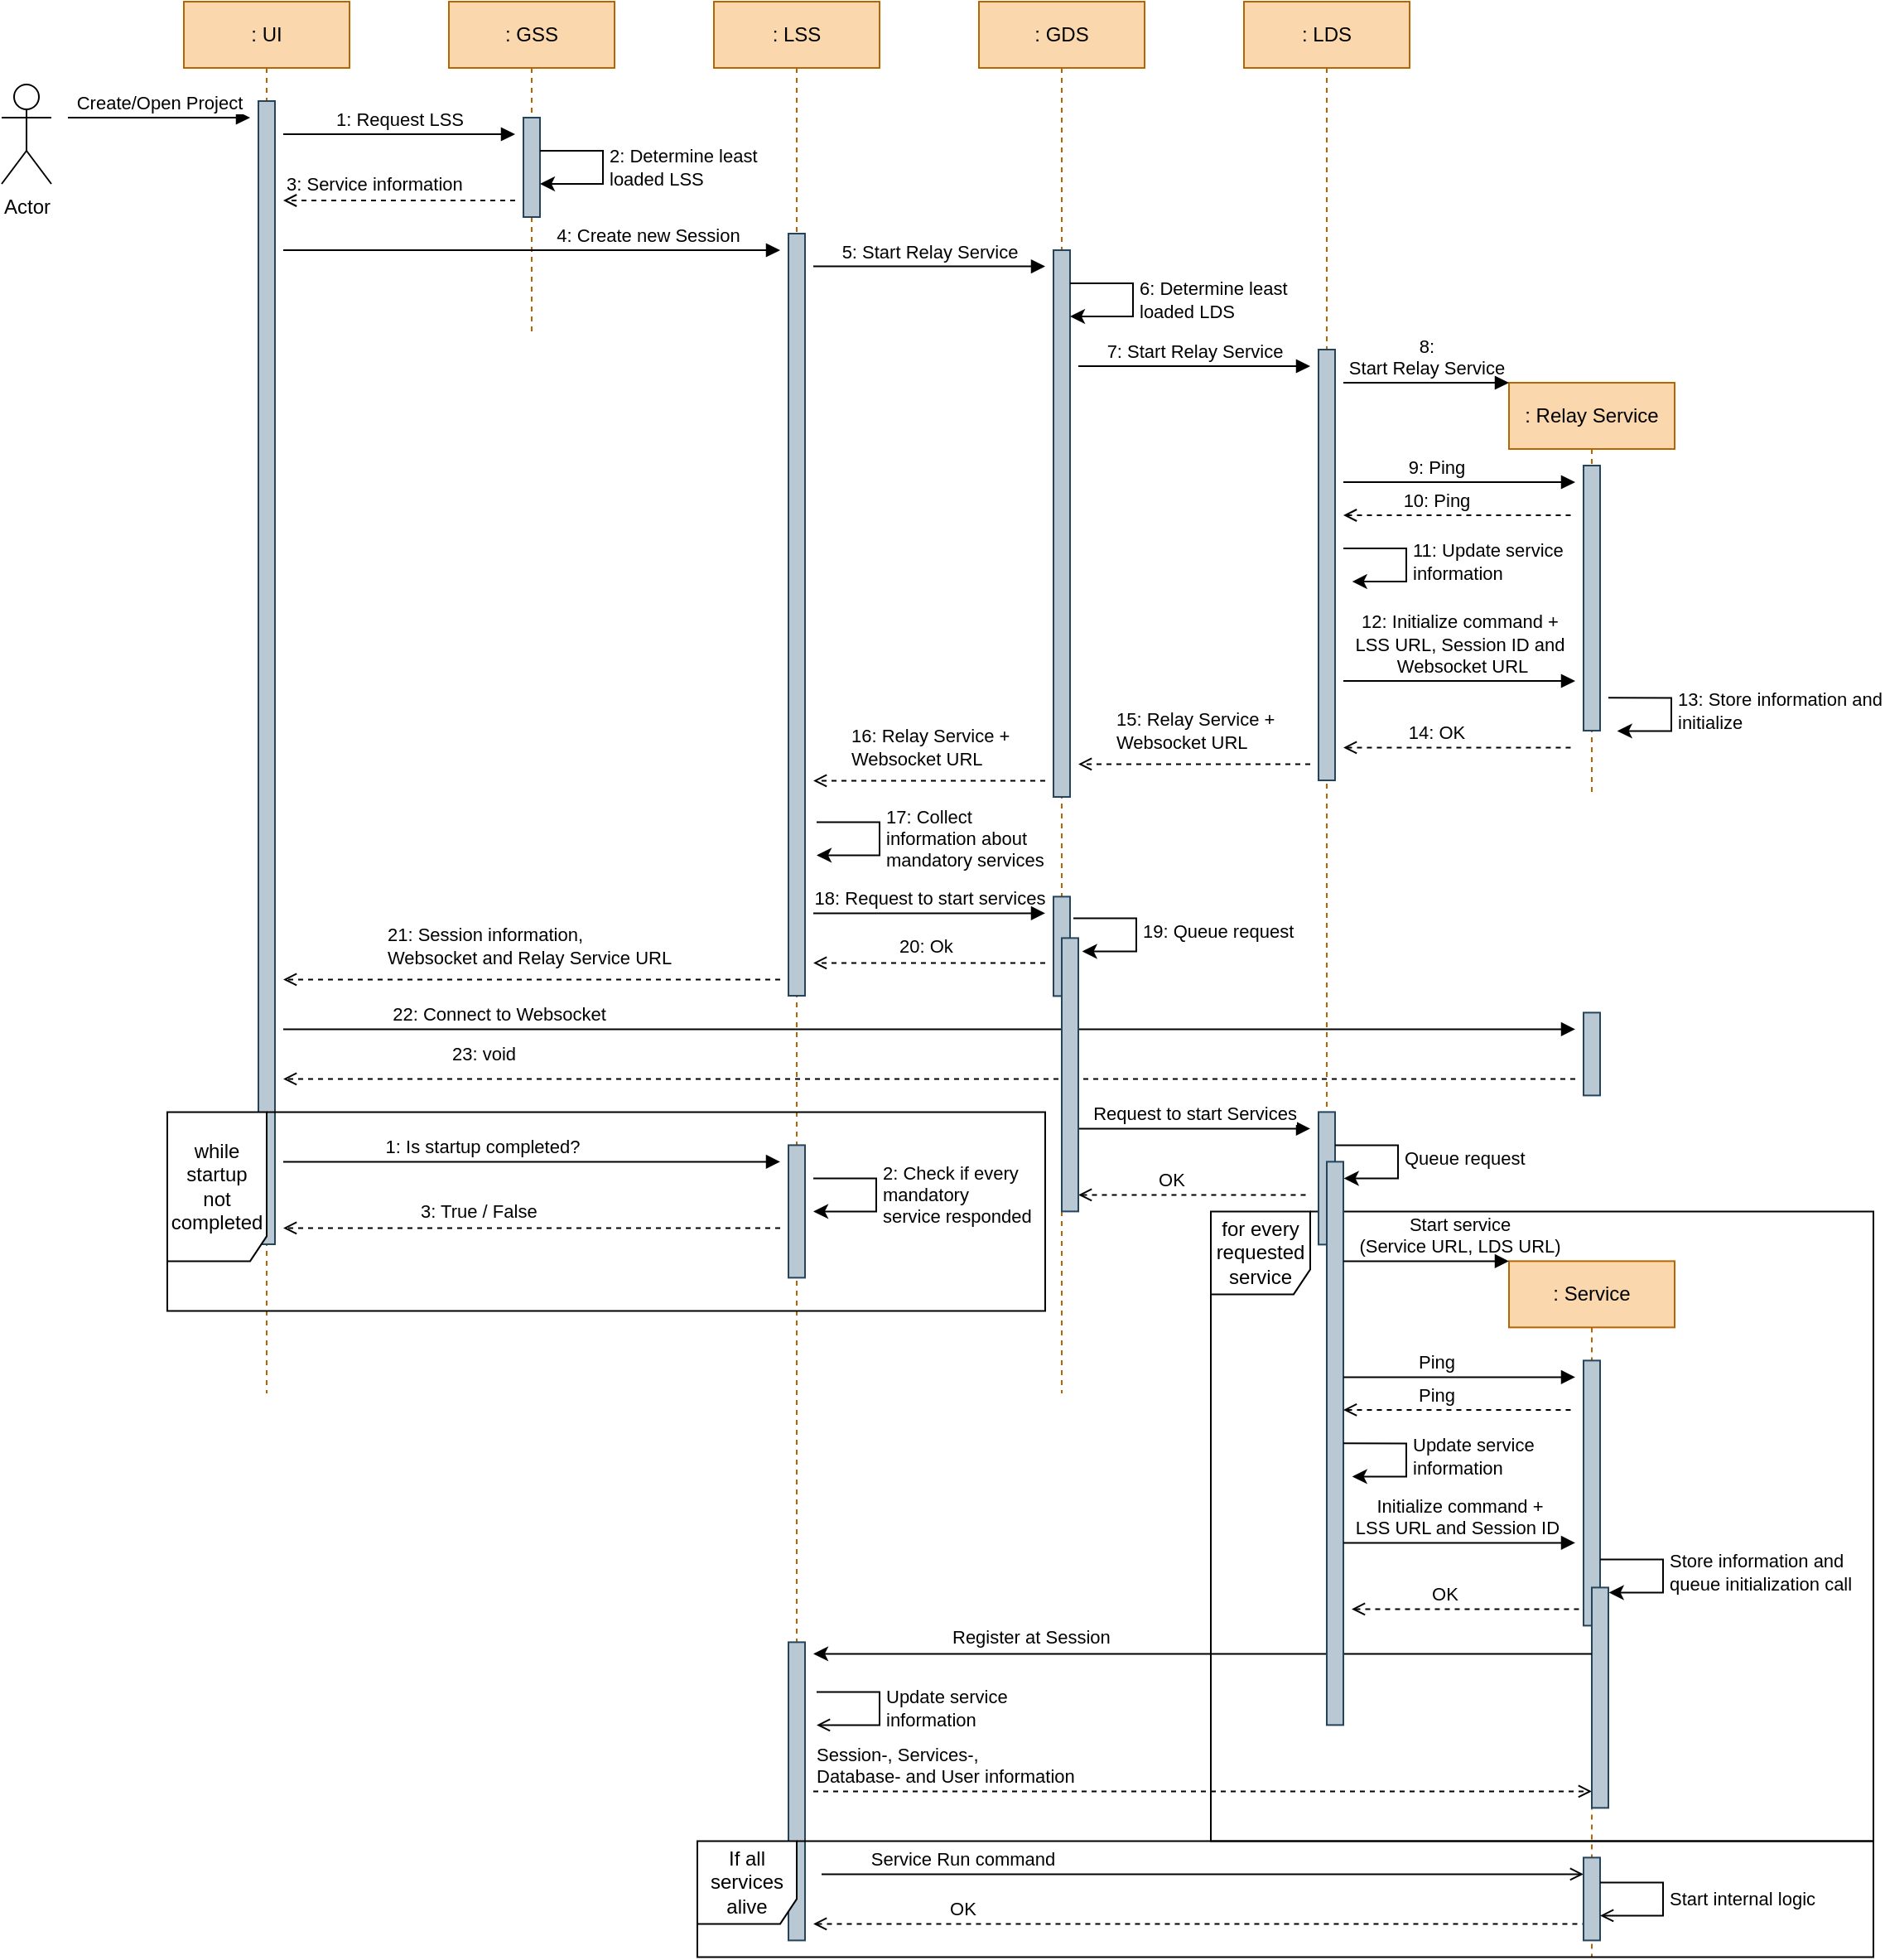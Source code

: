 <mxfile version="20.8.16" type="device"><diagram name="Page-1" id="akHQytq6b1aWlWvoMQtv"><mxGraphModel dx="2798" dy="1131" grid="1" gridSize="10" guides="1" tooltips="1" connect="1" arrows="1" fold="1" page="1" pageScale="1" pageWidth="1654" pageHeight="1169" math="0" shadow="0"><root><mxCell id="0"/><mxCell id="1" parent="0"/><mxCell id="MYO6BivQa777LTpVsXT6-59" value="for every&lt;br&gt;requested&lt;br&gt;service" style="shape=umlFrame;whiteSpace=wrap;html=1;width=60;height=50;" parent="1" vertex="1"><mxGeometry x="740" y="730.19" width="400" height="380" as="geometry"/></mxCell><mxCell id="MYO6BivQa777LTpVsXT6-60" value=": Service" style="shape=umlLifeline;perimeter=lifelinePerimeter;whiteSpace=wrap;html=1;container=0;collapsible=0;recursiveResize=0;outlineConnect=0;fillColor=#fad7ac;strokeColor=#b46504;fontColor=#000000;" parent="1" vertex="1"><mxGeometry x="920" y="760.19" width="100" height="420" as="geometry"/></mxCell><mxCell id="MYO6BivQa777LTpVsXT6-1" value=": UI" style="shape=umlLifeline;perimeter=lifelinePerimeter;whiteSpace=wrap;html=1;container=0;collapsible=0;recursiveResize=0;outlineConnect=0;fillColor=#fad7ac;strokeColor=#b46504;fontColor=#000000;" parent="1" vertex="1"><mxGeometry x="120" width="100" height="840" as="geometry"/></mxCell><mxCell id="MYO6BivQa777LTpVsXT6-2" value=": GSS" style="shape=umlLifeline;perimeter=lifelinePerimeter;whiteSpace=wrap;html=1;container=0;collapsible=0;recursiveResize=0;outlineConnect=0;fillColor=#fad7ac;strokeColor=#b46504;fontColor=#000000;" parent="1" vertex="1"><mxGeometry x="280" width="100" height="200" as="geometry"/></mxCell><mxCell id="MYO6BivQa777LTpVsXT6-3" value=": LSS" style="shape=umlLifeline;perimeter=lifelinePerimeter;whiteSpace=wrap;html=1;container=0;collapsible=0;recursiveResize=0;outlineConnect=0;fillColor=#fad7ac;strokeColor=#b46504;fontColor=#000000;" parent="1" vertex="1"><mxGeometry x="440" width="100" height="1160" as="geometry"/></mxCell><mxCell id="MYO6BivQa777LTpVsXT6-4" value=": GDS" style="shape=umlLifeline;perimeter=lifelinePerimeter;whiteSpace=wrap;html=1;container=0;collapsible=0;recursiveResize=0;outlineConnect=0;fillColor=#fad7ac;strokeColor=#b46504;fontColor=#000000;" parent="1" vertex="1"><mxGeometry x="600" width="100" height="840" as="geometry"/></mxCell><mxCell id="MYO6BivQa777LTpVsXT6-5" value=": LDS" style="shape=umlLifeline;perimeter=lifelinePerimeter;whiteSpace=wrap;html=1;container=0;collapsible=0;recursiveResize=0;outlineConnect=0;fillColor=#fad7ac;strokeColor=#b46504;fontColor=#000000;" parent="1" vertex="1"><mxGeometry x="760" width="100" height="1010" as="geometry"/></mxCell><mxCell id="MYO6BivQa777LTpVsXT6-11" value="" style="endArrow=open;html=1;rounded=0;dashed=1;endFill=0;" parent="1" edge="1"><mxGeometry width="50" height="50" relative="1" as="geometry"><mxPoint x="320" y="120" as="sourcePoint"/><mxPoint x="180" y="120" as="targetPoint"/></mxGeometry></mxCell><mxCell id="MYO6BivQa777LTpVsXT6-12" value="3: Service information" style="edgeLabel;html=1;align=left;verticalAlign=middle;resizable=0;points=[];labelBackgroundColor=none;" parent="MYO6BivQa777LTpVsXT6-11" vertex="1" connectable="0"><mxGeometry x="0.664" relative="1" as="geometry"><mxPoint x="-24" y="-10" as="offset"/></mxGeometry></mxCell><mxCell id="MYO6BivQa777LTpVsXT6-14" value="4: Create new Session" style="html=1;verticalAlign=bottom;endArrow=block;rounded=0;" parent="1" edge="1"><mxGeometry x="0.467" width="80" relative="1" as="geometry"><mxPoint x="180" y="150" as="sourcePoint"/><mxPoint x="480" y="150" as="targetPoint"/><mxPoint as="offset"/></mxGeometry></mxCell><mxCell id="MYO6BivQa777LTpVsXT6-19" value="7: Start Relay Service" style="html=1;verticalAlign=bottom;endArrow=block;rounded=0;" parent="1" edge="1"><mxGeometry width="80" relative="1" as="geometry"><mxPoint x="660" y="220" as="sourcePoint"/><mxPoint x="800.0" y="220" as="targetPoint"/></mxGeometry></mxCell><mxCell id="MYO6BivQa777LTpVsXT6-25" value="" style="endArrow=open;html=1;rounded=0;dashed=1;endFill=0;" parent="1" edge="1"><mxGeometry width="50" height="50" relative="1" as="geometry"><mxPoint x="640" y="470.19" as="sourcePoint"/><mxPoint x="500.0" y="470.19" as="targetPoint"/></mxGeometry></mxCell><mxCell id="MYO6BivQa777LTpVsXT6-26" value="16: Relay Service + &lt;br&gt;Websocket URL" style="edgeLabel;html=1;align=left;verticalAlign=middle;resizable=0;points=[];labelBackgroundColor=none;" parent="MYO6BivQa777LTpVsXT6-25" vertex="1" connectable="0"><mxGeometry x="0.664" relative="1" as="geometry"><mxPoint x="-3" y="-20" as="offset"/></mxGeometry></mxCell><mxCell id="MYO6BivQa777LTpVsXT6-27" value=": Relay Service" style="shape=umlLifeline;perimeter=lifelinePerimeter;whiteSpace=wrap;html=1;container=0;collapsible=0;recursiveResize=0;outlineConnect=0;fillColor=#fad7ac;strokeColor=#b46504;fontColor=#000000;" parent="1" vertex="1"><mxGeometry x="920" y="230" width="100" height="250" as="geometry"/></mxCell><mxCell id="MYO6BivQa777LTpVsXT6-28" value="8: &lt;br&gt;Start Relay Service" style="html=1;verticalAlign=bottom;endArrow=block;rounded=0;labelBackgroundColor=none;" parent="1" edge="1"><mxGeometry width="80" relative="1" as="geometry"><mxPoint x="820.0" y="230" as="sourcePoint"/><mxPoint x="920" y="230" as="targetPoint"/><mxPoint as="offset"/></mxGeometry></mxCell><mxCell id="MYO6BivQa777LTpVsXT6-36" value="" style="endArrow=open;html=1;rounded=0;dashed=1;endFill=0;" parent="1" edge="1"><mxGeometry width="50" height="50" relative="1" as="geometry"><mxPoint x="640" y="580.19" as="sourcePoint"/><mxPoint x="500.0" y="580.19" as="targetPoint"/></mxGeometry></mxCell><mxCell id="MYO6BivQa777LTpVsXT6-37" value="20: Ok" style="edgeLabel;html=1;align=left;verticalAlign=middle;resizable=0;points=[];labelBackgroundColor=none;" parent="MYO6BivQa777LTpVsXT6-36" vertex="1" connectable="0"><mxGeometry x="0.664" relative="1" as="geometry"><mxPoint x="26" y="-10" as="offset"/></mxGeometry></mxCell><mxCell id="MYO6BivQa777LTpVsXT6-38" value="" style="endArrow=open;html=1;rounded=0;dashed=1;endFill=0;" parent="1" edge="1"><mxGeometry width="50" height="50" relative="1" as="geometry"><mxPoint x="480" y="590.19" as="sourcePoint"/><mxPoint x="180" y="590.19" as="targetPoint"/></mxGeometry></mxCell><mxCell id="MYO6BivQa777LTpVsXT6-39" value="21: Session information,&lt;br&gt;Websocket and Relay Service URL" style="edgeLabel;html=1;align=left;verticalAlign=middle;resizable=0;points=[];labelBackgroundColor=none;" parent="MYO6BivQa777LTpVsXT6-38" vertex="1" connectable="0"><mxGeometry x="0.664" relative="1" as="geometry"><mxPoint x="10" y="-20" as="offset"/></mxGeometry></mxCell><mxCell id="MYO6BivQa777LTpVsXT6-71" value="22: Connect to Websocket" style="html=1;verticalAlign=bottom;endArrow=block;rounded=0;labelBackgroundColor=none;" parent="1" edge="1"><mxGeometry x="-0.667" width="80" relative="1" as="geometry"><mxPoint x="180" y="620.19" as="sourcePoint"/><mxPoint x="960" y="620.19" as="targetPoint"/><mxPoint as="offset"/></mxGeometry></mxCell><mxCell id="MYO6BivQa777LTpVsXT6-86" value="Actor" style="shape=umlActor;verticalLabelPosition=bottom;verticalAlign=top;html=1;" parent="1" vertex="1"><mxGeometry x="10" y="50" width="30" height="60" as="geometry"/></mxCell><mxCell id="MYO6BivQa777LTpVsXT6-87" value="Create/Open Project" style="html=1;verticalAlign=bottom;endArrow=block;rounded=0;" parent="1" edge="1"><mxGeometry width="80" relative="1" as="geometry"><mxPoint x="50" y="70" as="sourcePoint"/><mxPoint x="160" y="70" as="targetPoint"/></mxGeometry></mxCell><mxCell id="MYO6BivQa777LTpVsXT6-62" value="" style="html=1;points=[];perimeter=orthogonalPerimeter;fillColor=#bac8d3;strokeColor=#23445d;" parent="1" vertex="1"><mxGeometry x="965" y="820.19" width="10" height="160" as="geometry"/></mxCell><mxCell id="MYO6BivQa777LTpVsXT6-79" value="Session-, Services-,&lt;br&gt;Database- and User information" style="html=1;verticalAlign=bottom;endArrow=open;rounded=0;align=left;labelBackgroundColor=none;dashed=1;endFill=0;" parent="1" edge="1"><mxGeometry x="-1" width="80" relative="1" as="geometry"><mxPoint x="500" y="1080.19" as="sourcePoint"/><mxPoint x="970" y="1080.19" as="targetPoint"/><mxPoint as="offset"/></mxGeometry></mxCell><mxCell id="NvVKJ0gmvoh-YpG4h5VR-6" value="OK" style="html=1;verticalAlign=bottom;endArrow=none;rounded=0;startArrow=open;startFill=0;endFill=0;dashed=1;" parent="1" edge="1"><mxGeometry x="-0.2" width="80" relative="1" as="geometry"><mxPoint x="825" y="970.19" as="sourcePoint"/><mxPoint x="965" y="970.19" as="targetPoint"/><mxPoint as="offset"/></mxGeometry></mxCell><mxCell id="jGmNW16hxYA_z29hupiC-5" value="" style="html=1;points=[];perimeter=orthogonalPerimeter;fillColor=#bac8d3;strokeColor=#23445d;" parent="1" vertex="1"><mxGeometry x="970" y="957.19" width="10" height="133" as="geometry"/></mxCell><mxCell id="MYO6BivQa777LTpVsXT6-77" value="" style="endArrow=classic;html=1;rounded=0;endFill=1;labelBackgroundColor=none;" parent="1" edge="1"><mxGeometry width="50" height="50" relative="1" as="geometry"><mxPoint x="970" y="997.19" as="sourcePoint"/><mxPoint x="500" y="997.19" as="targetPoint"/></mxGeometry></mxCell><mxCell id="MYO6BivQa777LTpVsXT6-78" value="Register at Session" style="edgeLabel;html=1;align=left;verticalAlign=middle;resizable=0;points=[];labelBackgroundColor=none;" parent="MYO6BivQa777LTpVsXT6-77" vertex="1" connectable="0"><mxGeometry x="0.664" relative="1" as="geometry"><mxPoint x="3" y="-10" as="offset"/></mxGeometry></mxCell><mxCell id="MYO6BivQa777LTpVsXT6-69" value="Service Run command" style="html=1;verticalAlign=bottom;endArrow=open;rounded=0;labelBackgroundColor=none;endFill=0;" parent="1" edge="1"><mxGeometry x="-0.63" width="80" relative="1" as="geometry"><mxPoint x="505" y="1130.19" as="sourcePoint"/><mxPoint x="965" y="1130.19" as="targetPoint"/><mxPoint as="offset"/></mxGeometry></mxCell><mxCell id="MYO6BivQa777LTpVsXT6-13" value="" style="html=1;points=[];perimeter=orthogonalPerimeter;fillColor=#bac8d3;strokeColor=#23445d;" parent="1" vertex="1"><mxGeometry x="485" y="140" width="10" height="460" as="geometry"/></mxCell><mxCell id="MYO6BivQa777LTpVsXT6-15" value="5: Start Relay Service" style="html=1;verticalAlign=bottom;endArrow=block;rounded=0;" parent="1" edge="1"><mxGeometry width="80" relative="1" as="geometry"><mxPoint x="500" y="159.76" as="sourcePoint"/><mxPoint x="640" y="159.76" as="targetPoint"/></mxGeometry></mxCell><mxCell id="MYO6BivQa777LTpVsXT6-29" style="edgeStyle=orthogonalEdgeStyle;rounded=0;orthogonalLoop=1;jettySize=auto;html=1;labelBackgroundColor=none;" parent="1" edge="1"><mxGeometry relative="1" as="geometry"><mxPoint x="502" y="515.19" as="targetPoint"/><mxPoint x="502" y="495.19" as="sourcePoint"/><Array as="points"><mxPoint x="540" y="495.19"/><mxPoint x="540" y="515.19"/></Array></mxGeometry></mxCell><mxCell id="MYO6BivQa777LTpVsXT6-30" value="17: Collect&amp;nbsp;&lt;br&gt;information about&lt;br&gt;mandatory services" style="edgeLabel;html=1;align=left;verticalAlign=middle;resizable=0;points=[];" parent="MYO6BivQa777LTpVsXT6-29" vertex="1" connectable="0"><mxGeometry x="-0.066" relative="1" as="geometry"><mxPoint x="2" y="3" as="offset"/></mxGeometry></mxCell><mxCell id="MYO6BivQa777LTpVsXT6-32" value="18: Request to start services" style="html=1;verticalAlign=bottom;endArrow=block;rounded=0;labelBackgroundColor=none;" parent="1" edge="1"><mxGeometry width="80" relative="1" as="geometry"><mxPoint x="500" y="550.19" as="sourcePoint"/><mxPoint x="640" y="550.19" as="targetPoint"/></mxGeometry></mxCell><mxCell id="MYO6BivQa777LTpVsXT6-80" style="edgeStyle=orthogonalEdgeStyle;rounded=0;orthogonalLoop=1;jettySize=auto;html=1;labelBackgroundColor=none;endArrow=open;endFill=0;" parent="1" edge="1"><mxGeometry relative="1" as="geometry"><mxPoint x="502" y="1040.19" as="targetPoint"/><mxPoint x="502" y="1020.19" as="sourcePoint"/><Array as="points"><mxPoint x="540" y="1020.19"/><mxPoint x="540" y="1040.19"/></Array></mxGeometry></mxCell><mxCell id="MYO6BivQa777LTpVsXT6-81" value="Update service&lt;br&gt;information" style="edgeLabel;html=1;align=left;verticalAlign=middle;resizable=0;points=[];" parent="MYO6BivQa777LTpVsXT6-80" vertex="1" connectable="0"><mxGeometry x="-0.066" relative="1" as="geometry"><mxPoint x="2" y="3" as="offset"/></mxGeometry></mxCell><mxCell id="MYO6BivQa777LTpVsXT6-65" value="" style="html=1;points=[];perimeter=orthogonalPerimeter;fillColor=#bac8d3;strokeColor=#23445d;" parent="1" vertex="1"><mxGeometry x="485" y="990.19" width="10" height="180" as="geometry"/></mxCell><mxCell id="jGmNW16hxYA_z29hupiC-6" value="If all services alive" style="shape=umlFrame;whiteSpace=wrap;html=1;width=60;height=50;" parent="1" vertex="1"><mxGeometry x="430" y="1110.19" width="710" height="70" as="geometry"/></mxCell><mxCell id="jGmNW16hxYA_z29hupiC-7" value="OK" style="html=1;verticalAlign=bottom;endArrow=none;rounded=0;startArrow=open;startFill=0;endFill=0;dashed=1;" parent="1" edge="1"><mxGeometry x="-0.613" width="80" relative="1" as="geometry"><mxPoint x="500" y="1160.19" as="sourcePoint"/><mxPoint x="965" y="1160.19" as="targetPoint"/><mxPoint as="offset"/></mxGeometry></mxCell><mxCell id="MYO6BivQa777LTpVsXT6-16" value="" style="html=1;points=[];perimeter=orthogonalPerimeter;fillColor=#bac8d3;strokeColor=#23445d;" parent="1" vertex="1"><mxGeometry x="645" y="150" width="10" height="330" as="geometry"/></mxCell><mxCell id="MYO6BivQa777LTpVsXT6-17" style="edgeStyle=orthogonalEdgeStyle;rounded=0;orthogonalLoop=1;jettySize=auto;html=1;" parent="1" edge="1"><mxGeometry relative="1" as="geometry"><mxPoint x="655" y="190" as="targetPoint"/><mxPoint x="655" y="170" as="sourcePoint"/><Array as="points"><mxPoint x="693" y="170"/><mxPoint x="693" y="190"/></Array></mxGeometry></mxCell><mxCell id="MYO6BivQa777LTpVsXT6-18" value="6: Determine least&lt;br&gt;loaded LDS" style="edgeLabel;html=1;align=left;verticalAlign=middle;resizable=0;points=[];" parent="MYO6BivQa777LTpVsXT6-17" vertex="1" connectable="0"><mxGeometry x="-0.066" relative="1" as="geometry"><mxPoint x="2" y="3" as="offset"/></mxGeometry></mxCell><mxCell id="MYO6BivQa777LTpVsXT6-31" value="" style="html=1;points=[];perimeter=orthogonalPerimeter;fillColor=#bac8d3;strokeColor=#23445d;" parent="1" vertex="1"><mxGeometry x="645" y="540.19" width="10" height="60" as="geometry"/></mxCell><mxCell id="MYO6BivQa777LTpVsXT6-54" value="" style="html=1;points=[];perimeter=orthogonalPerimeter;fillColor=#bac8d3;strokeColor=#23445d;" parent="1" vertex="1"><mxGeometry x="805" y="670.19" width="10" height="80" as="geometry"/></mxCell><mxCell id="MYO6BivQa777LTpVsXT6-56" style="edgeStyle=orthogonalEdgeStyle;rounded=0;orthogonalLoop=1;jettySize=auto;html=1;labelBackgroundColor=none;entryX=1.233;entryY=0.113;entryDx=0;entryDy=0;entryPerimeter=0;" parent="1" edge="1"><mxGeometry relative="1" as="geometry"><mxPoint x="820.33" y="710.23" as="targetPoint"/><mxPoint x="815" y="690.19" as="sourcePoint"/><Array as="points"><mxPoint x="853" y="690.19"/><mxPoint x="853" y="710.19"/></Array></mxGeometry></mxCell><mxCell id="MYO6BivQa777LTpVsXT6-57" value="Queue request" style="edgeLabel;html=1;align=left;verticalAlign=middle;resizable=0;points=[];" parent="MYO6BivQa777LTpVsXT6-56" vertex="1" connectable="0"><mxGeometry x="-0.066" relative="1" as="geometry"><mxPoint x="2" y="3" as="offset"/></mxGeometry></mxCell><mxCell id="MYO6BivQa777LTpVsXT6-58" value="" style="html=1;points=[];perimeter=orthogonalPerimeter;fillColor=#bac8d3;strokeColor=#23445d;" parent="1" vertex="1"><mxGeometry x="810" y="700.19" width="10" height="340" as="geometry"/></mxCell><mxCell id="MYO6BivQa777LTpVsXT6-55" value="Request to start Services" style="html=1;verticalAlign=bottom;endArrow=block;rounded=0;" parent="1" edge="1"><mxGeometry width="80" relative="1" as="geometry"><mxPoint x="660" y="680.19" as="sourcePoint"/><mxPoint x="800.0" y="680.19" as="targetPoint"/></mxGeometry></mxCell><mxCell id="MYO6BivQa777LTpVsXT6-61" value="Start service&lt;br&gt;(Service URL, LDS URL)" style="html=1;verticalAlign=bottom;endArrow=block;rounded=0;labelBackgroundColor=none;" parent="1" edge="1"><mxGeometry x="0.4" width="80" relative="1" as="geometry"><mxPoint x="820.0" y="760.19" as="sourcePoint"/><mxPoint x="920" y="760.19" as="targetPoint"/><mxPoint as="offset"/></mxGeometry></mxCell><mxCell id="MYO6BivQa777LTpVsXT6-75" style="edgeStyle=orthogonalEdgeStyle;rounded=0;orthogonalLoop=1;jettySize=auto;html=1;labelBackgroundColor=none;entryX=1.233;entryY=0.113;entryDx=0;entryDy=0;entryPerimeter=0;" parent="1" edge="1"><mxGeometry relative="1" as="geometry"><mxPoint x="662.33" y="573.23" as="targetPoint"/><mxPoint x="657" y="553.19" as="sourcePoint"/><Array as="points"><mxPoint x="695" y="553.19"/><mxPoint x="695" y="573.19"/></Array></mxGeometry></mxCell><mxCell id="MYO6BivQa777LTpVsXT6-76" value="19: Queue request" style="edgeLabel;html=1;align=left;verticalAlign=middle;resizable=0;points=[];" parent="MYO6BivQa777LTpVsXT6-75" vertex="1" connectable="0"><mxGeometry x="-0.066" relative="1" as="geometry"><mxPoint x="2" y="3" as="offset"/></mxGeometry></mxCell><mxCell id="NvVKJ0gmvoh-YpG4h5VR-1" value="Ping" style="html=1;verticalAlign=bottom;endArrow=block;rounded=0;" parent="1" edge="1"><mxGeometry x="-0.2" width="80" relative="1" as="geometry"><mxPoint x="820" y="830.19" as="sourcePoint"/><mxPoint x="960" y="830.19" as="targetPoint"/><mxPoint as="offset"/></mxGeometry></mxCell><mxCell id="NvVKJ0gmvoh-YpG4h5VR-2" value="Ping" style="html=1;verticalAlign=bottom;endArrow=none;rounded=0;startArrow=open;startFill=0;endFill=0;dashed=1;" parent="1" edge="1"><mxGeometry x="-0.2" width="80" relative="1" as="geometry"><mxPoint x="820" y="849.95" as="sourcePoint"/><mxPoint x="960" y="849.95" as="targetPoint"/><mxPoint as="offset"/></mxGeometry></mxCell><mxCell id="NvVKJ0gmvoh-YpG4h5VR-4" style="edgeStyle=orthogonalEdgeStyle;rounded=0;orthogonalLoop=1;jettySize=auto;html=1;labelBackgroundColor=none;entryX=1.233;entryY=0.113;entryDx=0;entryDy=0;entryPerimeter=0;" parent="1" edge="1"><mxGeometry relative="1" as="geometry"><mxPoint x="825.33" y="890.19" as="targetPoint"/><mxPoint x="820" y="870.15" as="sourcePoint"/><Array as="points"><mxPoint x="858" y="870.15"/><mxPoint x="858" y="890.15"/></Array></mxGeometry></mxCell><mxCell id="NvVKJ0gmvoh-YpG4h5VR-5" value="Update service&lt;br&gt;information" style="edgeLabel;html=1;align=left;verticalAlign=middle;resizable=0;points=[];" parent="NvVKJ0gmvoh-YpG4h5VR-4" vertex="1" connectable="0"><mxGeometry x="-0.066" relative="1" as="geometry"><mxPoint x="2" y="3" as="offset"/></mxGeometry></mxCell><mxCell id="MYO6BivQa777LTpVsXT6-20" value="" style="html=1;points=[];perimeter=orthogonalPerimeter;fillColor=#bac8d3;strokeColor=#23445d;" parent="1" vertex="1"><mxGeometry x="805" y="210" width="10" height="260" as="geometry"/></mxCell><mxCell id="MYO6BivQa777LTpVsXT6-23" value="" style="endArrow=open;html=1;rounded=0;dashed=1;endFill=0;" parent="1" edge="1"><mxGeometry width="50" height="50" relative="1" as="geometry"><mxPoint x="800" y="460.19" as="sourcePoint"/><mxPoint x="660" y="460.19" as="targetPoint"/></mxGeometry></mxCell><mxCell id="MYO6BivQa777LTpVsXT6-24" value="15: Relay Service + &lt;br&gt;Websocket URL" style="edgeLabel;html=1;align=left;verticalAlign=middle;resizable=0;points=[];labelBackgroundColor=none;" parent="MYO6BivQa777LTpVsXT6-23" vertex="1" connectable="0"><mxGeometry x="0.664" relative="1" as="geometry"><mxPoint x="-3" y="-20" as="offset"/></mxGeometry></mxCell><mxCell id="MYO6BivQa777LTpVsXT6-72" value="" style="html=1;points=[];perimeter=orthogonalPerimeter;fillColor=#bac8d3;strokeColor=#23445d;" parent="1" vertex="1"><mxGeometry x="965" y="610.19" width="10" height="50" as="geometry"/></mxCell><mxCell id="MYO6BivQa777LTpVsXT6-73" value="" style="endArrow=open;html=1;rounded=0;dashed=1;endFill=0;" parent="1" edge="1"><mxGeometry width="50" height="50" relative="1" as="geometry"><mxPoint x="960" y="650.19" as="sourcePoint"/><mxPoint x="180" y="650.19" as="targetPoint"/></mxGeometry></mxCell><mxCell id="MYO6BivQa777LTpVsXT6-74" value="23: void" style="edgeLabel;html=1;align=left;verticalAlign=middle;resizable=0;points=[];labelBackgroundColor=none;" parent="MYO6BivQa777LTpVsXT6-73" vertex="1" connectable="0"><mxGeometry x="0.664" relative="1" as="geometry"><mxPoint x="-31" y="-15" as="offset"/></mxGeometry></mxCell><mxCell id="MYO6BivQa777LTpVsXT6-82" value="" style="html=1;points=[];perimeter=orthogonalPerimeter;fillColor=#bac8d3;strokeColor=#23445d;" parent="1" vertex="1"><mxGeometry x="965" y="1120.19" width="10" height="50" as="geometry"/></mxCell><mxCell id="MYO6BivQa777LTpVsXT6-83" style="edgeStyle=orthogonalEdgeStyle;rounded=0;orthogonalLoop=1;jettySize=auto;html=1;labelBackgroundColor=none;endArrow=open;endFill=0;" parent="1" edge="1"><mxGeometry relative="1" as="geometry"><mxPoint x="975" y="1155.19" as="targetPoint"/><mxPoint x="975" y="1135.19" as="sourcePoint"/><Array as="points"><mxPoint x="1013" y="1135.19"/><mxPoint x="1013" y="1155.19"/></Array></mxGeometry></mxCell><mxCell id="MYO6BivQa777LTpVsXT6-84" value="Start internal logic" style="edgeLabel;html=1;align=left;verticalAlign=middle;resizable=0;points=[];" parent="MYO6BivQa777LTpVsXT6-83" vertex="1" connectable="0"><mxGeometry x="-0.066" relative="1" as="geometry"><mxPoint x="2" y="3" as="offset"/></mxGeometry></mxCell><mxCell id="NvVKJ0gmvoh-YpG4h5VR-3" value="Initialize command +&lt;br&gt;LSS URL and Session ID&amp;nbsp;" style="html=1;verticalAlign=bottom;endArrow=block;rounded=0;labelBackgroundColor=none;" parent="1" edge="1"><mxGeometry width="80" relative="1" as="geometry"><mxPoint x="820" y="930.19" as="sourcePoint"/><mxPoint x="960" y="930.19" as="targetPoint"/><mxPoint as="offset"/></mxGeometry></mxCell><mxCell id="jGmNW16hxYA_z29hupiC-1" style="edgeStyle=orthogonalEdgeStyle;rounded=0;orthogonalLoop=1;jettySize=auto;html=1;labelBackgroundColor=none;entryX=1.233;entryY=0.113;entryDx=0;entryDy=0;entryPerimeter=0;" parent="1" edge="1"><mxGeometry relative="1" as="geometry"><mxPoint x="980.33" y="960.23" as="targetPoint"/><mxPoint x="975" y="940.19" as="sourcePoint"/><Array as="points"><mxPoint x="1013" y="940.19"/><mxPoint x="1013" y="960.19"/></Array></mxGeometry></mxCell><mxCell id="jGmNW16hxYA_z29hupiC-2" value="Store information and&lt;br&gt;queue initialization call" style="edgeLabel;html=1;align=left;verticalAlign=middle;resizable=0;points=[];" parent="jGmNW16hxYA_z29hupiC-1" vertex="1" connectable="0"><mxGeometry x="-0.066" relative="1" as="geometry"><mxPoint x="2" y="3" as="offset"/></mxGeometry></mxCell><mxCell id="MYO6BivQa777LTpVsXT6-7" value="" style="html=1;points=[];perimeter=orthogonalPerimeter;fillColor=#bac8d3;strokeColor=#23445d;" parent="1" vertex="1"><mxGeometry x="325" y="70" width="10" height="60" as="geometry"/></mxCell><mxCell id="MYO6BivQa777LTpVsXT6-9" style="edgeStyle=orthogonalEdgeStyle;rounded=0;orthogonalLoop=1;jettySize=auto;html=1;" parent="1" edge="1"><mxGeometry relative="1" as="geometry"><mxPoint x="335" y="110" as="targetPoint"/><mxPoint x="335" y="90" as="sourcePoint"/><Array as="points"><mxPoint x="373" y="90"/><mxPoint x="373" y="110"/></Array></mxGeometry></mxCell><mxCell id="MYO6BivQa777LTpVsXT6-10" value="2: Determine least &lt;br&gt;loaded LSS" style="edgeLabel;html=1;align=left;verticalAlign=middle;resizable=0;points=[];" parent="MYO6BivQa777LTpVsXT6-9" vertex="1" connectable="0"><mxGeometry x="-0.066" relative="1" as="geometry"><mxPoint x="2" y="3" as="offset"/></mxGeometry></mxCell><mxCell id="MYO6BivQa777LTpVsXT6-6" value="" style="html=1;points=[];perimeter=orthogonalPerimeter;fillColor=#bac8d3;strokeColor=#23445d;" parent="1" vertex="1"><mxGeometry x="165" y="60" width="10" height="690" as="geometry"/></mxCell><mxCell id="MYO6BivQa777LTpVsXT6-46" value="while&lt;br&gt;startup&lt;br&gt;not&lt;br&gt;completed" style="shape=umlFrame;whiteSpace=wrap;html=1;width=60;height=90;" parent="1" vertex="1"><mxGeometry x="110" y="670.19" width="530" height="120" as="geometry"/></mxCell><mxCell id="MYO6BivQa777LTpVsXT6-8" value="1: Request LSS" style="html=1;verticalAlign=bottom;endArrow=block;rounded=0;" parent="1" edge="1"><mxGeometry width="80" relative="1" as="geometry"><mxPoint x="180" y="80" as="sourcePoint"/><mxPoint x="320" y="80" as="targetPoint"/></mxGeometry></mxCell><mxCell id="MYO6BivQa777LTpVsXT6-48" value="1: Is startup completed?" style="html=1;verticalAlign=bottom;endArrow=block;rounded=0;" parent="1" edge="1"><mxGeometry x="-0.2" width="80" relative="1" as="geometry"><mxPoint x="180" y="700.19" as="sourcePoint"/><mxPoint x="480" y="700.19" as="targetPoint"/><mxPoint as="offset"/></mxGeometry></mxCell><mxCell id="MYO6BivQa777LTpVsXT6-50" style="edgeStyle=orthogonalEdgeStyle;rounded=0;orthogonalLoop=1;jettySize=auto;html=1;labelBackgroundColor=none;" parent="1" edge="1"><mxGeometry relative="1" as="geometry"><mxPoint x="500" y="730.19" as="targetPoint"/><mxPoint x="500" y="710.19" as="sourcePoint"/><Array as="points"><mxPoint x="538" y="710.19"/><mxPoint x="538" y="730.19"/></Array></mxGeometry></mxCell><mxCell id="MYO6BivQa777LTpVsXT6-51" value="2: Check if every&lt;br&gt;mandatory&lt;br&gt;service responded" style="edgeLabel;html=1;align=left;verticalAlign=middle;resizable=0;points=[];" parent="MYO6BivQa777LTpVsXT6-50" vertex="1" connectable="0"><mxGeometry x="-0.066" relative="1" as="geometry"><mxPoint x="2" y="3" as="offset"/></mxGeometry></mxCell><mxCell id="MYO6BivQa777LTpVsXT6-52" value="" style="endArrow=open;html=1;rounded=0;dashed=1;endFill=0;" parent="1" edge="1"><mxGeometry width="50" height="50" relative="1" as="geometry"><mxPoint x="480" y="740.19" as="sourcePoint"/><mxPoint x="180" y="740.19" as="targetPoint"/></mxGeometry></mxCell><mxCell id="MYO6BivQa777LTpVsXT6-53" value="3: True / False" style="edgeLabel;html=1;align=left;verticalAlign=middle;resizable=0;points=[];labelBackgroundColor=none;" parent="MYO6BivQa777LTpVsXT6-52" vertex="1" connectable="0"><mxGeometry x="0.664" relative="1" as="geometry"><mxPoint x="30" y="-10" as="offset"/></mxGeometry></mxCell><mxCell id="MYO6BivQa777LTpVsXT6-49" value="" style="html=1;points=[];perimeter=orthogonalPerimeter;fillColor=#bac8d3;strokeColor=#23445d;" parent="1" vertex="1"><mxGeometry x="485" y="690.19" width="10" height="80" as="geometry"/></mxCell><mxCell id="jGmNW16hxYA_z29hupiC-8" value="OK" style="html=1;verticalAlign=bottom;endArrow=none;rounded=0;startArrow=open;startFill=0;endFill=0;dashed=1;" parent="1" edge="1"><mxGeometry x="-0.2" width="80" relative="1" as="geometry"><mxPoint x="660" y="720.19" as="sourcePoint"/><mxPoint x="800" y="720.19" as="targetPoint"/><mxPoint as="offset"/></mxGeometry></mxCell><mxCell id="i7B1vsJtdSBmCsVQOHQZ-1" value="9: Ping" style="html=1;verticalAlign=bottom;endArrow=block;rounded=0;" edge="1" parent="1"><mxGeometry x="-0.2" width="80" relative="1" as="geometry"><mxPoint x="820" y="290" as="sourcePoint"/><mxPoint x="960" y="290" as="targetPoint"/><mxPoint as="offset"/></mxGeometry></mxCell><mxCell id="i7B1vsJtdSBmCsVQOHQZ-2" value="" style="html=1;points=[];perimeter=orthogonalPerimeter;fillColor=#bac8d3;strokeColor=#23445d;" vertex="1" parent="1"><mxGeometry x="965" y="280" width="10" height="160" as="geometry"/></mxCell><mxCell id="i7B1vsJtdSBmCsVQOHQZ-3" value="10: Ping" style="html=1;verticalAlign=bottom;endArrow=none;rounded=0;startArrow=open;startFill=0;endFill=0;dashed=1;" edge="1" parent="1"><mxGeometry x="-0.2" width="80" relative="1" as="geometry"><mxPoint x="820" y="310" as="sourcePoint"/><mxPoint x="960" y="310" as="targetPoint"/><mxPoint as="offset"/></mxGeometry></mxCell><mxCell id="i7B1vsJtdSBmCsVQOHQZ-4" style="edgeStyle=orthogonalEdgeStyle;rounded=0;orthogonalLoop=1;jettySize=auto;html=1;labelBackgroundColor=none;entryX=1.233;entryY=0.113;entryDx=0;entryDy=0;entryPerimeter=0;" edge="1" parent="1"><mxGeometry relative="1" as="geometry"><mxPoint x="825.33" y="350.02" as="targetPoint"/><mxPoint x="820" y="329.98" as="sourcePoint"/><Array as="points"><mxPoint x="858" y="329.98"/><mxPoint x="858" y="349.98"/></Array></mxGeometry></mxCell><mxCell id="i7B1vsJtdSBmCsVQOHQZ-5" value="11: Update service&lt;br&gt;information" style="edgeLabel;html=1;align=left;verticalAlign=middle;resizable=0;points=[];" vertex="1" connectable="0" parent="i7B1vsJtdSBmCsVQOHQZ-4"><mxGeometry x="-0.066" relative="1" as="geometry"><mxPoint x="2" y="3" as="offset"/></mxGeometry></mxCell><mxCell id="i7B1vsJtdSBmCsVQOHQZ-6" value="12: Initialize command +&lt;br&gt;LSS URL, Session ID and&lt;br&gt;&amp;nbsp;Websocket URL" style="html=1;verticalAlign=bottom;endArrow=block;rounded=0;labelBackgroundColor=none;" edge="1" parent="1"><mxGeometry width="80" relative="1" as="geometry"><mxPoint x="820" y="410" as="sourcePoint"/><mxPoint x="960" y="410" as="targetPoint"/><mxPoint as="offset"/></mxGeometry></mxCell><mxCell id="i7B1vsJtdSBmCsVQOHQZ-7" style="edgeStyle=orthogonalEdgeStyle;rounded=0;orthogonalLoop=1;jettySize=auto;html=1;labelBackgroundColor=none;entryX=1.233;entryY=0.113;entryDx=0;entryDy=0;entryPerimeter=0;" edge="1" parent="1"><mxGeometry relative="1" as="geometry"><mxPoint x="985.33" y="440.19" as="targetPoint"/><mxPoint x="980" y="420.15" as="sourcePoint"/><Array as="points"><mxPoint x="1018" y="420.15"/><mxPoint x="1018" y="440.15"/></Array></mxGeometry></mxCell><mxCell id="i7B1vsJtdSBmCsVQOHQZ-8" value="13: Store information and&lt;br&gt;initialize" style="edgeLabel;html=1;align=left;verticalAlign=middle;resizable=0;points=[];" vertex="1" connectable="0" parent="i7B1vsJtdSBmCsVQOHQZ-7"><mxGeometry x="-0.066" relative="1" as="geometry"><mxPoint x="2" y="3" as="offset"/></mxGeometry></mxCell><mxCell id="i7B1vsJtdSBmCsVQOHQZ-9" value="14: OK" style="html=1;verticalAlign=bottom;endArrow=none;rounded=0;startArrow=open;startFill=0;endFill=0;dashed=1;" edge="1" parent="1"><mxGeometry x="-0.2" width="80" relative="1" as="geometry"><mxPoint x="820" y="450.19" as="sourcePoint"/><mxPoint x="960" y="450.19" as="targetPoint"/><mxPoint as="offset"/></mxGeometry></mxCell><mxCell id="MYO6BivQa777LTpVsXT6-35" value="" style="html=1;points=[];perimeter=orthogonalPerimeter;fillColor=#bac8d3;strokeColor=#23445d;" parent="1" vertex="1"><mxGeometry x="650" y="565.19" width="10" height="165" as="geometry"/></mxCell></root></mxGraphModel></diagram></mxfile>